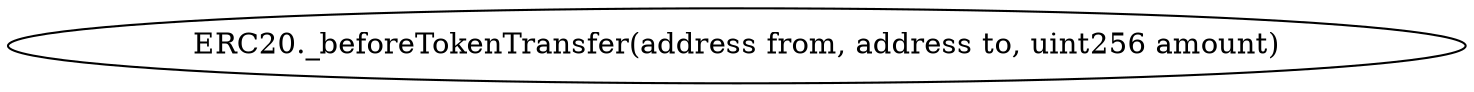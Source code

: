 digraph "" {
	graph [bb="0,0,589.5,36"];
	node [label="\N"];
	"ERC20._beforeTokenTransfer(address from, address to, uint256 amount)"	 [height=0.5,
		pos="294.75,18",
		width=8.1875];
}
